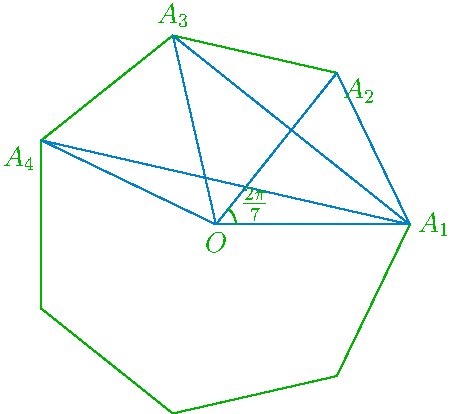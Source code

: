 settings.outformat = "png";
defaultpen(fontsize(14pt));
import geometry;

size(8cm);

int p=7; // how many points/sides are in the polygon
real r=330; // radius of circle/polygon
real c=0; // degrees to rotate the polygon
real b=360/p; // the degrees for each point are multiples of this
int a=0; // the variable used to run the loop.
pair a0, a1, a2, a3;
while(a<p)
  {
    real d=(a*b+c);
    pair z=dir(d)*r;
    if(a == 0)
      {
        a0 = z;
      }
    else if(a == 1){
      a1 = z;
    }
    else if(a == 2){
      a2 = z;
    }
    else if(a == 3){
      a3 = z;
    }
    ++a;
    real d=(a*b+c);
    pair y=dir(d)*r;
    draw( y--z, 0.7*green);
  }
draw(a0 -- a1, 0.5*green+0.8*blue);
draw(a0 -- a2, 0.5*green+0.8*blue);
draw(a0 -- a3, 0.5*green+0.8*blue);
pair o = (0, 0);
draw(o -- a0, 0.5*green+0.8*blue);
draw(o -- a1, 0.5*green+0.8*blue);
draw(o -- a2, 0.5*green+0.8*blue);
draw(o -- a3, 0.5*green+0.8*blue);
label("$O$", o, align=S, 0.7*green);
label("$A_1$", a0, align=E, 0.7*green);
label("$A_2$", a1, align=SE, 0.7*green);
label("$A_3$", a2, align=N, 0.7*green);
label("$A_4$", a3, align=SW, 0.7*green);
markangle("$\frac{2\pi}{7}$", radius=10, a0,o,a1, 0.7*green);
